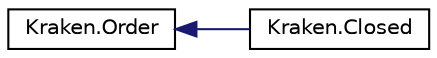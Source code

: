 digraph "Graphical Class Hierarchy"
{
 // LATEX_PDF_SIZE
  edge [fontname="Helvetica",fontsize="10",labelfontname="Helvetica",labelfontsize="10"];
  node [fontname="Helvetica",fontsize="10",shape=record];
  rankdir="LR";
  Node0 [label="Kraken.Order",height=0.2,width=0.4,color="black", fillcolor="white", style="filled",URL="$class_kraken_1_1_order.html",tooltip="Open Order"];
  Node0 -> Node1 [dir="back",color="midnightblue",fontsize="10",style="solid",fontname="Helvetica"];
  Node1 [label="Kraken.Closed",height=0.2,width=0.4,color="black", fillcolor="white", style="filled",URL="$class_kraken_1_1_closed.html",tooltip="Closed Order"];
}
